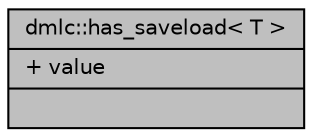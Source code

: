 digraph "dmlc::has_saveload&lt; T &gt;"
{
 // LATEX_PDF_SIZE
  edge [fontname="Helvetica",fontsize="10",labelfontname="Helvetica",labelfontsize="10"];
  node [fontname="Helvetica",fontsize="10",shape=record];
  Node1 [label="{dmlc::has_saveload\< T \>\n|+ value\l|}",height=0.2,width=0.4,color="black", fillcolor="grey75", style="filled", fontcolor="black",tooltip="whether a type have save/load function"];
}
